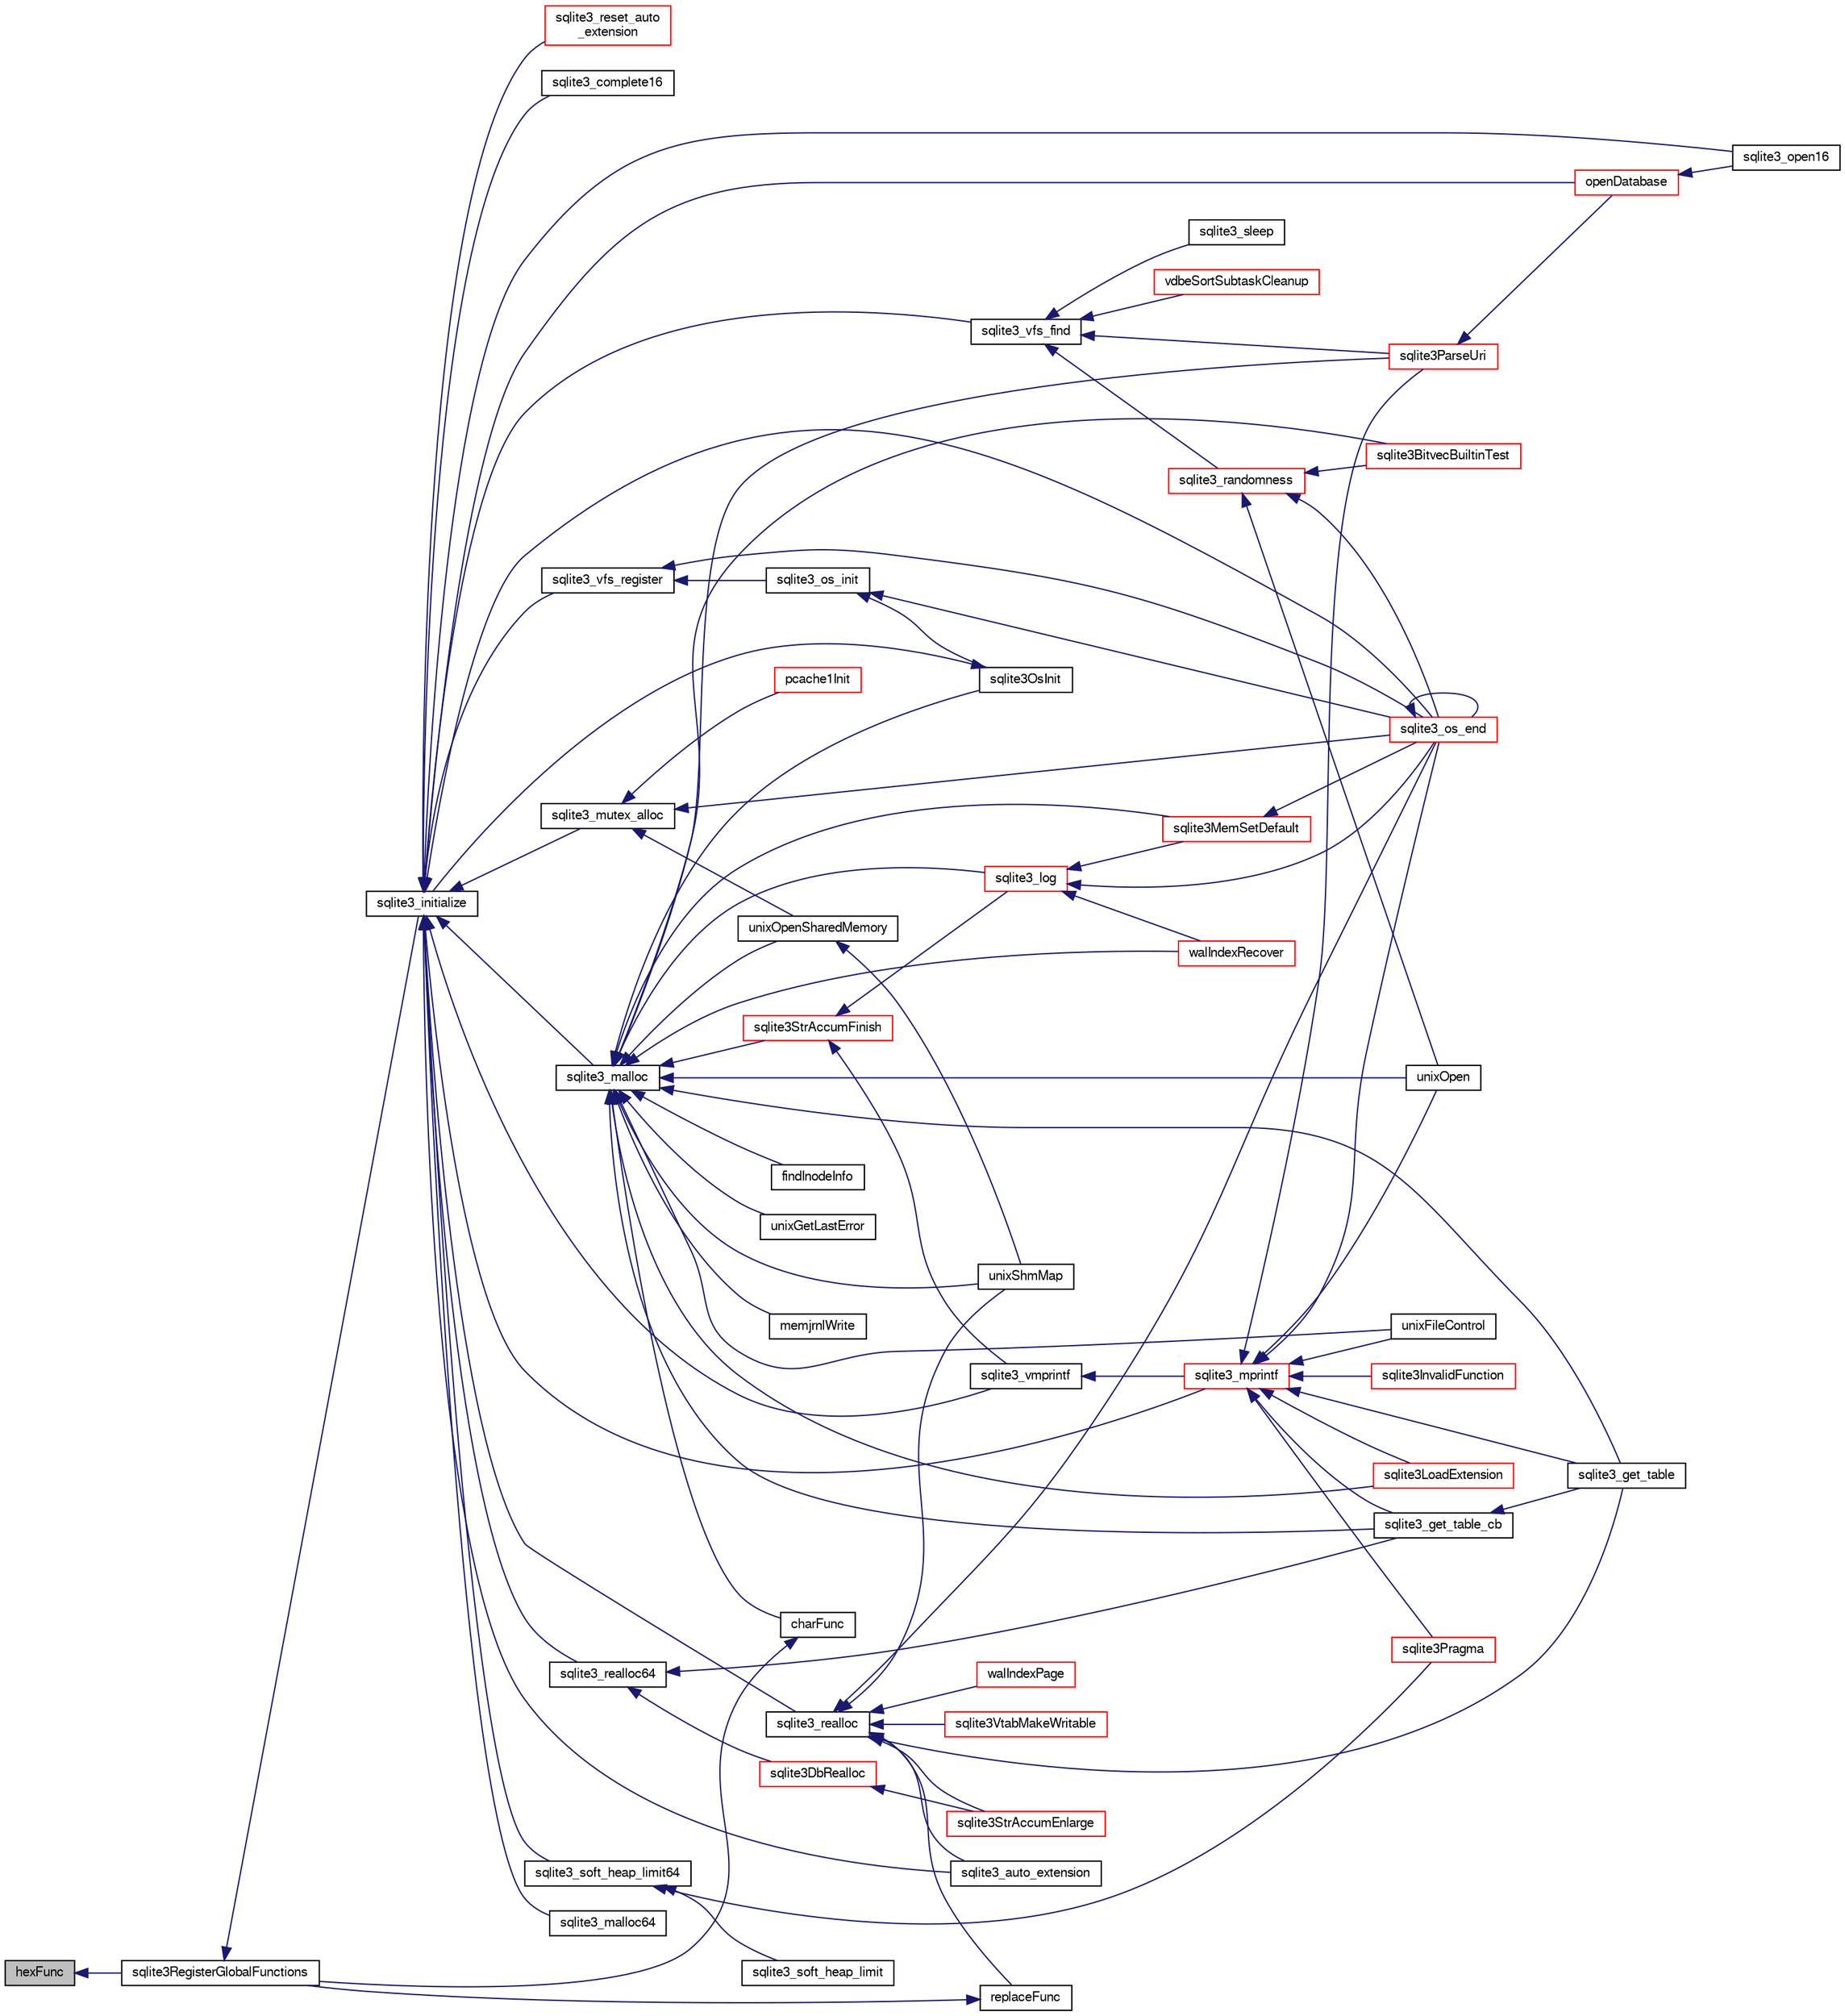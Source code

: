 digraph "hexFunc"
{
  edge [fontname="FreeSans",fontsize="10",labelfontname="FreeSans",labelfontsize="10"];
  node [fontname="FreeSans",fontsize="10",shape=record];
  rankdir="LR";
  Node138867 [label="hexFunc",height=0.2,width=0.4,color="black", fillcolor="grey75", style="filled", fontcolor="black"];
  Node138867 -> Node138868 [dir="back",color="midnightblue",fontsize="10",style="solid",fontname="FreeSans"];
  Node138868 [label="sqlite3RegisterGlobalFunctions",height=0.2,width=0.4,color="black", fillcolor="white", style="filled",URL="$sqlite3_8c.html#a9f75bd111010f29e1b8d74344473c4ec"];
  Node138868 -> Node138869 [dir="back",color="midnightblue",fontsize="10",style="solid",fontname="FreeSans"];
  Node138869 [label="sqlite3_initialize",height=0.2,width=0.4,color="black", fillcolor="white", style="filled",URL="$sqlite3_8h.html#ab0c0ee2d5d4cf8b28e9572296a8861df"];
  Node138869 -> Node138870 [dir="back",color="midnightblue",fontsize="10",style="solid",fontname="FreeSans"];
  Node138870 [label="sqlite3_vfs_find",height=0.2,width=0.4,color="black", fillcolor="white", style="filled",URL="$sqlite3_8h.html#ac201a26de3dfa1d6deb8069eb8d95627"];
  Node138870 -> Node138871 [dir="back",color="midnightblue",fontsize="10",style="solid",fontname="FreeSans"];
  Node138871 [label="sqlite3_randomness",height=0.2,width=0.4,color="red", fillcolor="white", style="filled",URL="$sqlite3_8h.html#aa452ad88657d4606e137b09c4e9315c7"];
  Node138871 -> Node138875 [dir="back",color="midnightblue",fontsize="10",style="solid",fontname="FreeSans"];
  Node138875 [label="unixOpen",height=0.2,width=0.4,color="black", fillcolor="white", style="filled",URL="$sqlite3_8c.html#a8ed5efc47b6e14f7805cd1bb9b215775"];
  Node138871 -> Node138876 [dir="back",color="midnightblue",fontsize="10",style="solid",fontname="FreeSans"];
  Node138876 [label="sqlite3_os_end",height=0.2,width=0.4,color="red", fillcolor="white", style="filled",URL="$sqlite3_8h.html#a2288c95881ecca13d994e42b6a958906"];
  Node138876 -> Node138876 [dir="back",color="midnightblue",fontsize="10",style="solid",fontname="FreeSans"];
  Node138871 -> Node138878 [dir="back",color="midnightblue",fontsize="10",style="solid",fontname="FreeSans"];
  Node138878 [label="sqlite3BitvecBuiltinTest",height=0.2,width=0.4,color="red", fillcolor="white", style="filled",URL="$sqlite3_8c.html#a9b4e3e921ce1ede6f10a9106c034ff9b"];
  Node138870 -> Node139274 [dir="back",color="midnightblue",fontsize="10",style="solid",fontname="FreeSans"];
  Node139274 [label="vdbeSortSubtaskCleanup",height=0.2,width=0.4,color="red", fillcolor="white", style="filled",URL="$sqlite3_8c.html#abc8ce4c3ef58cc10f5b27642aab32b30"];
  Node138870 -> Node139277 [dir="back",color="midnightblue",fontsize="10",style="solid",fontname="FreeSans"];
  Node139277 [label="sqlite3ParseUri",height=0.2,width=0.4,color="red", fillcolor="white", style="filled",URL="$sqlite3_8c.html#aaa912f29a67460d8b2186c97056e8767"];
  Node139277 -> Node139120 [dir="back",color="midnightblue",fontsize="10",style="solid",fontname="FreeSans"];
  Node139120 [label="openDatabase",height=0.2,width=0.4,color="red", fillcolor="white", style="filled",URL="$sqlite3_8c.html#a6a9c3bc3a64234e863413f41db473758"];
  Node139120 -> Node139123 [dir="back",color="midnightblue",fontsize="10",style="solid",fontname="FreeSans"];
  Node139123 [label="sqlite3_open16",height=0.2,width=0.4,color="black", fillcolor="white", style="filled",URL="$sqlite3_8h.html#adbc401bb96713f32e553db32f6f3ca33"];
  Node138870 -> Node139278 [dir="back",color="midnightblue",fontsize="10",style="solid",fontname="FreeSans"];
  Node139278 [label="sqlite3_sleep",height=0.2,width=0.4,color="black", fillcolor="white", style="filled",URL="$sqlite3_8h.html#ad0c133ddbbecb6433f3c6ebef8966efa"];
  Node138869 -> Node139279 [dir="back",color="midnightblue",fontsize="10",style="solid",fontname="FreeSans"];
  Node139279 [label="sqlite3_vfs_register",height=0.2,width=0.4,color="black", fillcolor="white", style="filled",URL="$sqlite3_8h.html#a7184b289ccd4c4c7200589137d88c4ae"];
  Node139279 -> Node139280 [dir="back",color="midnightblue",fontsize="10",style="solid",fontname="FreeSans"];
  Node139280 [label="sqlite3_os_init",height=0.2,width=0.4,color="black", fillcolor="white", style="filled",URL="$sqlite3_8h.html#acebc2290d00a32d3afe2361f2979038b"];
  Node139280 -> Node139281 [dir="back",color="midnightblue",fontsize="10",style="solid",fontname="FreeSans"];
  Node139281 [label="sqlite3OsInit",height=0.2,width=0.4,color="black", fillcolor="white", style="filled",URL="$sqlite3_8c.html#afeaa886fe1ca086a30fd278b1d069762"];
  Node139281 -> Node138869 [dir="back",color="midnightblue",fontsize="10",style="solid",fontname="FreeSans"];
  Node139280 -> Node138876 [dir="back",color="midnightblue",fontsize="10",style="solid",fontname="FreeSans"];
  Node139279 -> Node138876 [dir="back",color="midnightblue",fontsize="10",style="solid",fontname="FreeSans"];
  Node138869 -> Node139282 [dir="back",color="midnightblue",fontsize="10",style="solid",fontname="FreeSans"];
  Node139282 [label="sqlite3_mutex_alloc",height=0.2,width=0.4,color="black", fillcolor="white", style="filled",URL="$sqlite3_8h.html#aa3f89418cd18e99596435c958b29b650"];
  Node139282 -> Node139283 [dir="back",color="midnightblue",fontsize="10",style="solid",fontname="FreeSans"];
  Node139283 [label="unixOpenSharedMemory",height=0.2,width=0.4,color="black", fillcolor="white", style="filled",URL="$sqlite3_8c.html#a30775afa2e08ca6ddc7853326afed7c7"];
  Node139283 -> Node139284 [dir="back",color="midnightblue",fontsize="10",style="solid",fontname="FreeSans"];
  Node139284 [label="unixShmMap",height=0.2,width=0.4,color="black", fillcolor="white", style="filled",URL="$sqlite3_8c.html#aeaa77f0ab08a4f4ee5f86e8c9727e974"];
  Node139282 -> Node138876 [dir="back",color="midnightblue",fontsize="10",style="solid",fontname="FreeSans"];
  Node139282 -> Node139285 [dir="back",color="midnightblue",fontsize="10",style="solid",fontname="FreeSans"];
  Node139285 [label="pcache1Init",height=0.2,width=0.4,color="red", fillcolor="white", style="filled",URL="$sqlite3_8c.html#a05e9c1daf3dd812db1d769b69b20e069"];
  Node138869 -> Node139355 [dir="back",color="midnightblue",fontsize="10",style="solid",fontname="FreeSans"];
  Node139355 [label="sqlite3_soft_heap_limit64",height=0.2,width=0.4,color="black", fillcolor="white", style="filled",URL="$sqlite3_8h.html#ab37b3a4d1652e3acb2c43d1252e6b852"];
  Node139355 -> Node139356 [dir="back",color="midnightblue",fontsize="10",style="solid",fontname="FreeSans"];
  Node139356 [label="sqlite3_soft_heap_limit",height=0.2,width=0.4,color="black", fillcolor="white", style="filled",URL="$sqlite3_8h.html#a18c3472581de3072201723e798524fdc"];
  Node139355 -> Node138963 [dir="back",color="midnightblue",fontsize="10",style="solid",fontname="FreeSans"];
  Node138963 [label="sqlite3Pragma",height=0.2,width=0.4,color="red", fillcolor="white", style="filled",URL="$sqlite3_8c.html#a111391370f58f8e6a6eca51fd34d62ed"];
  Node138869 -> Node139357 [dir="back",color="midnightblue",fontsize="10",style="solid",fontname="FreeSans"];
  Node139357 [label="sqlite3_malloc",height=0.2,width=0.4,color="black", fillcolor="white", style="filled",URL="$sqlite3_8h.html#a510e31845345737f17d86ce0b2328356"];
  Node139357 -> Node139281 [dir="back",color="midnightblue",fontsize="10",style="solid",fontname="FreeSans"];
  Node139357 -> Node139353 [dir="back",color="midnightblue",fontsize="10",style="solid",fontname="FreeSans"];
  Node139353 [label="sqlite3MemSetDefault",height=0.2,width=0.4,color="red", fillcolor="white", style="filled",URL="$sqlite3_8c.html#a162fbfd727e92c5f8f72625b5ff62549"];
  Node139353 -> Node138876 [dir="back",color="midnightblue",fontsize="10",style="solid",fontname="FreeSans"];
  Node139357 -> Node139358 [dir="back",color="midnightblue",fontsize="10",style="solid",fontname="FreeSans"];
  Node139358 [label="sqlite3StrAccumFinish",height=0.2,width=0.4,color="red", fillcolor="white", style="filled",URL="$sqlite3_8c.html#adb7f26b10ac1b847db6f000ef4c2e2ba"];
  Node139358 -> Node139432 [dir="back",color="midnightblue",fontsize="10",style="solid",fontname="FreeSans"];
  Node139432 [label="sqlite3_vmprintf",height=0.2,width=0.4,color="black", fillcolor="white", style="filled",URL="$sqlite3_8h.html#ac240de67ddf003828f16a6d9dd3fa3ca"];
  Node139432 -> Node139433 [dir="back",color="midnightblue",fontsize="10",style="solid",fontname="FreeSans"];
  Node139433 [label="sqlite3_mprintf",height=0.2,width=0.4,color="red", fillcolor="white", style="filled",URL="$sqlite3_8h.html#a9533933e57f7ccbb48c32041ce3a8862"];
  Node139433 -> Node138874 [dir="back",color="midnightblue",fontsize="10",style="solid",fontname="FreeSans"];
  Node138874 [label="unixFileControl",height=0.2,width=0.4,color="black", fillcolor="white", style="filled",URL="$sqlite3_8c.html#ad71f213fa385cc58f307cefd953c03ae"];
  Node139433 -> Node138875 [dir="back",color="midnightblue",fontsize="10",style="solid",fontname="FreeSans"];
  Node139433 -> Node138876 [dir="back",color="midnightblue",fontsize="10",style="solid",fontname="FreeSans"];
  Node139433 -> Node139434 [dir="back",color="midnightblue",fontsize="10",style="solid",fontname="FreeSans"];
  Node139434 [label="sqlite3InvalidFunction",height=0.2,width=0.4,color="red", fillcolor="white", style="filled",URL="$sqlite3_8c.html#af6025be1f4733eabe60702a187c97da9"];
  Node139433 -> Node139436 [dir="back",color="midnightblue",fontsize="10",style="solid",fontname="FreeSans"];
  Node139436 [label="sqlite3LoadExtension",height=0.2,width=0.4,color="red", fillcolor="white", style="filled",URL="$sqlite3_8c.html#a3b46232455de4779a67c63b2c9004245"];
  Node139433 -> Node138963 [dir="back",color="midnightblue",fontsize="10",style="solid",fontname="FreeSans"];
  Node139433 -> Node139439 [dir="back",color="midnightblue",fontsize="10",style="solid",fontname="FreeSans"];
  Node139439 [label="sqlite3_get_table_cb",height=0.2,width=0.4,color="black", fillcolor="white", style="filled",URL="$sqlite3_8c.html#a1dbaba1b543953c0dade97357c5866b1"];
  Node139439 -> Node139079 [dir="back",color="midnightblue",fontsize="10",style="solid",fontname="FreeSans"];
  Node139079 [label="sqlite3_get_table",height=0.2,width=0.4,color="black", fillcolor="white", style="filled",URL="$sqlite3_8h.html#a5effeac4e12df57beaa35c5be1f61579"];
  Node139433 -> Node139079 [dir="back",color="midnightblue",fontsize="10",style="solid",fontname="FreeSans"];
  Node139433 -> Node139277 [dir="back",color="midnightblue",fontsize="10",style="solid",fontname="FreeSans"];
  Node139358 -> Node139542 [dir="back",color="midnightblue",fontsize="10",style="solid",fontname="FreeSans"];
  Node139542 [label="sqlite3_log",height=0.2,width=0.4,color="red", fillcolor="white", style="filled",URL="$sqlite3_8h.html#a298c9699bf9c143662c6b1fec4b2dc3b"];
  Node139542 -> Node139353 [dir="back",color="midnightblue",fontsize="10",style="solid",fontname="FreeSans"];
  Node139542 -> Node138876 [dir="back",color="midnightblue",fontsize="10",style="solid",fontname="FreeSans"];
  Node139542 -> Node139471 [dir="back",color="midnightblue",fontsize="10",style="solid",fontname="FreeSans"];
  Node139471 [label="walIndexRecover",height=0.2,width=0.4,color="red", fillcolor="white", style="filled",URL="$sqlite3_8c.html#ab4ee99f3710323acbeb6c495dd18d205"];
  Node139357 -> Node139542 [dir="back",color="midnightblue",fontsize="10",style="solid",fontname="FreeSans"];
  Node139357 -> Node139621 [dir="back",color="midnightblue",fontsize="10",style="solid",fontname="FreeSans"];
  Node139621 [label="findInodeInfo",height=0.2,width=0.4,color="black", fillcolor="white", style="filled",URL="$sqlite3_8c.html#ac92c39062e69a79c4a62dfd55242c782"];
  Node139357 -> Node138874 [dir="back",color="midnightblue",fontsize="10",style="solid",fontname="FreeSans"];
  Node139357 -> Node139283 [dir="back",color="midnightblue",fontsize="10",style="solid",fontname="FreeSans"];
  Node139357 -> Node139284 [dir="back",color="midnightblue",fontsize="10",style="solid",fontname="FreeSans"];
  Node139357 -> Node138875 [dir="back",color="midnightblue",fontsize="10",style="solid",fontname="FreeSans"];
  Node139357 -> Node139454 [dir="back",color="midnightblue",fontsize="10",style="solid",fontname="FreeSans"];
  Node139454 [label="unixGetLastError",height=0.2,width=0.4,color="black", fillcolor="white", style="filled",URL="$sqlite3_8c.html#aed1e42f49d74b419c3c85b559dd61240"];
  Node139357 -> Node138878 [dir="back",color="midnightblue",fontsize="10",style="solid",fontname="FreeSans"];
  Node139357 -> Node139471 [dir="back",color="midnightblue",fontsize="10",style="solid",fontname="FreeSans"];
  Node139357 -> Node139622 [dir="back",color="midnightblue",fontsize="10",style="solid",fontname="FreeSans"];
  Node139622 [label="memjrnlWrite",height=0.2,width=0.4,color="black", fillcolor="white", style="filled",URL="$sqlite3_8c.html#af8bd7d5d7eafce5542f8de300a120c47"];
  Node139357 -> Node139623 [dir="back",color="midnightblue",fontsize="10",style="solid",fontname="FreeSans"];
  Node139623 [label="charFunc",height=0.2,width=0.4,color="black", fillcolor="white", style="filled",URL="$sqlite3_8c.html#ab9b72ce47fcea3c3b92e816435a0fd91"];
  Node139623 -> Node138868 [dir="back",color="midnightblue",fontsize="10",style="solid",fontname="FreeSans"];
  Node139357 -> Node139436 [dir="back",color="midnightblue",fontsize="10",style="solid",fontname="FreeSans"];
  Node139357 -> Node139439 [dir="back",color="midnightblue",fontsize="10",style="solid",fontname="FreeSans"];
  Node139357 -> Node139079 [dir="back",color="midnightblue",fontsize="10",style="solid",fontname="FreeSans"];
  Node139357 -> Node139277 [dir="back",color="midnightblue",fontsize="10",style="solid",fontname="FreeSans"];
  Node138869 -> Node139624 [dir="back",color="midnightblue",fontsize="10",style="solid",fontname="FreeSans"];
  Node139624 [label="sqlite3_malloc64",height=0.2,width=0.4,color="black", fillcolor="white", style="filled",URL="$sqlite3_8h.html#a12b7ee85e539ea28c130c5c75b96a82a"];
  Node138869 -> Node139625 [dir="back",color="midnightblue",fontsize="10",style="solid",fontname="FreeSans"];
  Node139625 [label="sqlite3_realloc",height=0.2,width=0.4,color="black", fillcolor="white", style="filled",URL="$sqlite3_8h.html#a627f0eeface58024ef47403d8cc76b35"];
  Node139625 -> Node139626 [dir="back",color="midnightblue",fontsize="10",style="solid",fontname="FreeSans"];
  Node139626 [label="sqlite3StrAccumEnlarge",height=0.2,width=0.4,color="red", fillcolor="white", style="filled",URL="$sqlite3_8c.html#a38976500a97c69d65086eeccca82dd96"];
  Node139625 -> Node139284 [dir="back",color="midnightblue",fontsize="10",style="solid",fontname="FreeSans"];
  Node139625 -> Node138876 [dir="back",color="midnightblue",fontsize="10",style="solid",fontname="FreeSans"];
  Node139625 -> Node139632 [dir="back",color="midnightblue",fontsize="10",style="solid",fontname="FreeSans"];
  Node139632 [label="walIndexPage",height=0.2,width=0.4,color="red", fillcolor="white", style="filled",URL="$sqlite3_8c.html#affd3251fd1aa1218170d421177256e24"];
  Node139625 -> Node139495 [dir="back",color="midnightblue",fontsize="10",style="solid",fontname="FreeSans"];
  Node139495 [label="replaceFunc",height=0.2,width=0.4,color="black", fillcolor="white", style="filled",URL="$sqlite3_8c.html#a752b98a7c55d204c397a4902b49b1ce4"];
  Node139495 -> Node138868 [dir="back",color="midnightblue",fontsize="10",style="solid",fontname="FreeSans"];
  Node139625 -> Node139641 [dir="back",color="midnightblue",fontsize="10",style="solid",fontname="FreeSans"];
  Node139641 [label="sqlite3_auto_extension",height=0.2,width=0.4,color="black", fillcolor="white", style="filled",URL="$sqlite3_8h.html#a85a95b45e94f6bcd52aa39b6acdb36d7"];
  Node139625 -> Node139079 [dir="back",color="midnightblue",fontsize="10",style="solid",fontname="FreeSans"];
  Node139625 -> Node139642 [dir="back",color="midnightblue",fontsize="10",style="solid",fontname="FreeSans"];
  Node139642 [label="sqlite3VtabMakeWritable",height=0.2,width=0.4,color="red", fillcolor="white", style="filled",URL="$sqlite3_8c.html#a58c646608238d2619371c3e8b6bc0d86"];
  Node138869 -> Node139643 [dir="back",color="midnightblue",fontsize="10",style="solid",fontname="FreeSans"];
  Node139643 [label="sqlite3_realloc64",height=0.2,width=0.4,color="black", fillcolor="white", style="filled",URL="$sqlite3_8h.html#afe88c85e9f864a3fd92941cad197245d"];
  Node139643 -> Node139644 [dir="back",color="midnightblue",fontsize="10",style="solid",fontname="FreeSans"];
  Node139644 [label="sqlite3DbRealloc",height=0.2,width=0.4,color="red", fillcolor="white", style="filled",URL="$sqlite3_8c.html#ae028f4902a9d29bcaf310ff289ee87dc"];
  Node139644 -> Node139626 [dir="back",color="midnightblue",fontsize="10",style="solid",fontname="FreeSans"];
  Node139643 -> Node139439 [dir="back",color="midnightblue",fontsize="10",style="solid",fontname="FreeSans"];
  Node138869 -> Node139432 [dir="back",color="midnightblue",fontsize="10",style="solid",fontname="FreeSans"];
  Node138869 -> Node139433 [dir="back",color="midnightblue",fontsize="10",style="solid",fontname="FreeSans"];
  Node138869 -> Node138876 [dir="back",color="midnightblue",fontsize="10",style="solid",fontname="FreeSans"];
  Node138869 -> Node139641 [dir="back",color="midnightblue",fontsize="10",style="solid",fontname="FreeSans"];
  Node138869 -> Node139743 [dir="back",color="midnightblue",fontsize="10",style="solid",fontname="FreeSans"];
  Node139743 [label="sqlite3_reset_auto\l_extension",height=0.2,width=0.4,color="red", fillcolor="white", style="filled",URL="$sqlite3_8h.html#ac33f4064ae6690cada7bdc89e8153ffc"];
  Node138869 -> Node139608 [dir="back",color="midnightblue",fontsize="10",style="solid",fontname="FreeSans"];
  Node139608 [label="sqlite3_complete16",height=0.2,width=0.4,color="black", fillcolor="white", style="filled",URL="$sqlite3_8h.html#a3260341c2ef82787acca48414a1d03a1"];
  Node138869 -> Node139120 [dir="back",color="midnightblue",fontsize="10",style="solid",fontname="FreeSans"];
  Node138869 -> Node139123 [dir="back",color="midnightblue",fontsize="10",style="solid",fontname="FreeSans"];
}
